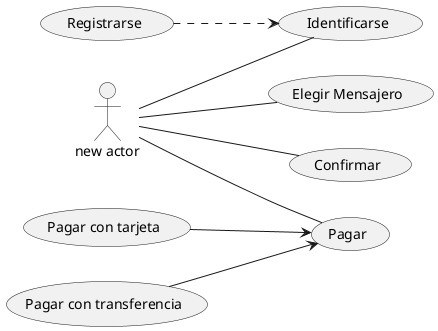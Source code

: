 @startuml
left to right direction

actor "new actor" as cl

usecase "Identificarse" as (id)
usecase "Pagar" as (Pagar)
usecase "Elegir Mensajero" as (Elegir)
usecase "Confirmar" as (Confirmar)

usecase "Registrarse" as (Registrar)
usecase "Pagar con tarjeta" as (PagarT)
usecase "Pagar con transferencia" as (Transferencia)

cl -- id
cl -- Pagar
cl -- Elegir
cl -- Confirmar

Registrar ..> id
PagarT --> Pagar
Transferencia --> Pagar
@enduml